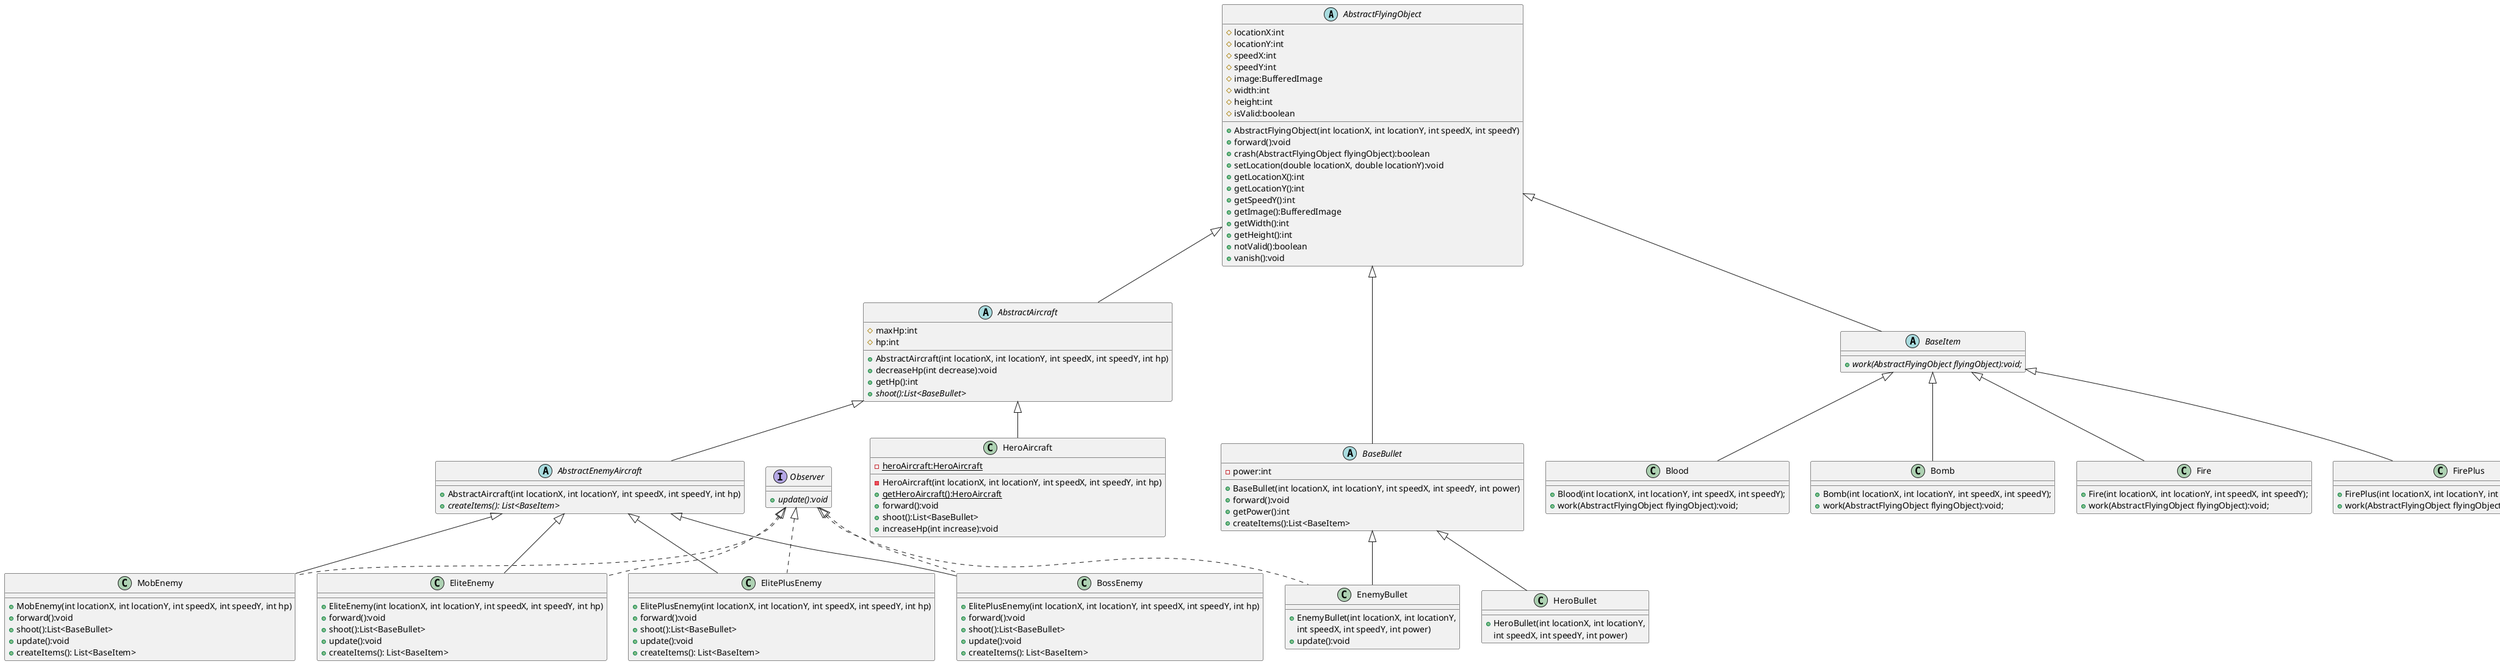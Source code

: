 @startuml
'https://plantuml.com/class-diagram

abstract class AbstractFlyingObject
{
    # locationX:int
    # locationY:int
    # speedX:int
    # speedY:int
    # image:BufferedImage
    # width:int
    # height:int
    # isValid:boolean

    + AbstractFlyingObject(int locationX, int locationY, int speedX, int speedY)
    + forward():void
    + crash(AbstractFlyingObject flyingObject):boolean
    + setLocation(double locationX, double locationY):void
    + getLocationX():int
    + getLocationY():int
    + getSpeedY():int
    + getImage():BufferedImage
    + getWidth():int
    + getHeight():int
    + notValid():boolean
    + vanish():void
}
abstract class AbstractAircraft
{
	# maxHp:int
    # hp:int
    + AbstractAircraft(int locationX, int locationY, int speedX, int speedY, int hp)
    + decreaseHp(int decrease):void
    + getHp():int
    + {abstract} shoot():List<BaseBullet>
 }
 AbstractAircraft <|-- AbstractEnemyAircraft
 abstract class AbstractEnemyAircraft
 {
    + AbstractAircraft(int locationX, int locationY, int speedX, int speedY, int hp)
    + {abstract}createItems(): List<BaseItem>
 }

 interface Observer{
     +{abstract} update():void
 }


class HeroAircraft {
     -{static} heroAircraft:HeroAircraft
     - HeroAircraft(int locationX, int locationY, int speedX, int speedY, int hp)
     +{static} getHeroAircraft():HeroAircraft
    + forward():void
    + shoot():List<BaseBullet>
    + increaseHp(int increase):void
}

AbstractAircraft <|-- HeroAircraft

class MobEnemy {
    + MobEnemy(int locationX, int locationY, int speedX, int speedY, int hp)
    + forward():void
    + shoot():List<BaseBullet>
    + update():void
    + createItems(): List<BaseItem>
}
AbstractEnemyAircraft <|-- MobEnemy
Observer <|.. MobEnemy

class EliteEnemy{
    + EliteEnemy(int locationX, int locationY, int speedX, int speedY, int hp)
    + forward():void
    + shoot():List<BaseBullet>
    + update():void
    + createItems(): List<BaseItem>
}
AbstractEnemyAircraft <|-- EliteEnemy
Observer <|.. EliteEnemy

class ElitePlusEnemy{
    + ElitePlusEnemy(int locationX, int locationY, int speedX, int speedY, int hp)
    + forward():void
    + shoot():List<BaseBullet>
    + update():void
    + createItems(): List<BaseItem>
}
AbstractEnemyAircraft <|-- ElitePlusEnemy
Observer <|.. ElitePlusEnemy

class BossEnemy{
    + ElitePlusEnemy(int locationX, int locationY, int speedX, int speedY, int hp)
    + forward():void
    + shoot():List<BaseBullet>
    + update():void
    + createItems(): List<BaseItem>
}
AbstractEnemyAircraft <|-- BossEnemy
Observer <|.. BossEnemy

abstract class BaseBullet
{
    - power:int
    + BaseBullet(int locationX, int locationY, int speedX, int speedY, int power)
    + forward():void
	+ getPower():int
	+ createItems():List<BaseItem>
}

class HeroBullet {
    + HeroBullet(int locationX, int locationY,
     int speedX, int speedY, int power)
}

class EnemyBullet {
    + EnemyBullet(int locationX, int locationY,
     int speedX, int speedY, int power)
     + update():void
}
abstract class BaseItem{
    + {abstract}work(AbstractFlyingObject flyingObject):void;
}

class Blood{
    + Blood(int locationX, int locationY, int speedX, int speedY);
    + work(AbstractFlyingObject flyingObject):void;
}
class Bomb{
    + Bomb(int locationX, int locationY, int speedX, int speedY);
    + work(AbstractFlyingObject flyingObject):void;
}
class Fire{
    + Fire(int locationX, int locationY, int speedX, int speedY);
    + work(AbstractFlyingObject flyingObject):void;
}
class FirePlus{
    + FirePlus(int locationX, int locationY, int speedX, int speedY);
    + work(AbstractFlyingObject flyingObject):void;
}


BaseBullet <|-- HeroBullet
BaseBullet <|-- EnemyBullet
Observer <|.. EnemyBullet

AbstractFlyingObject <|-- AbstractAircraft
AbstractFlyingObject <|-- BaseBullet
AbstractFlyingObject <|-- BaseItem

BaseItem <|-- Blood
BaseItem <|-- Bomb
BaseItem <|-- Fire
BaseItem <|-- FirePlus


@enduml